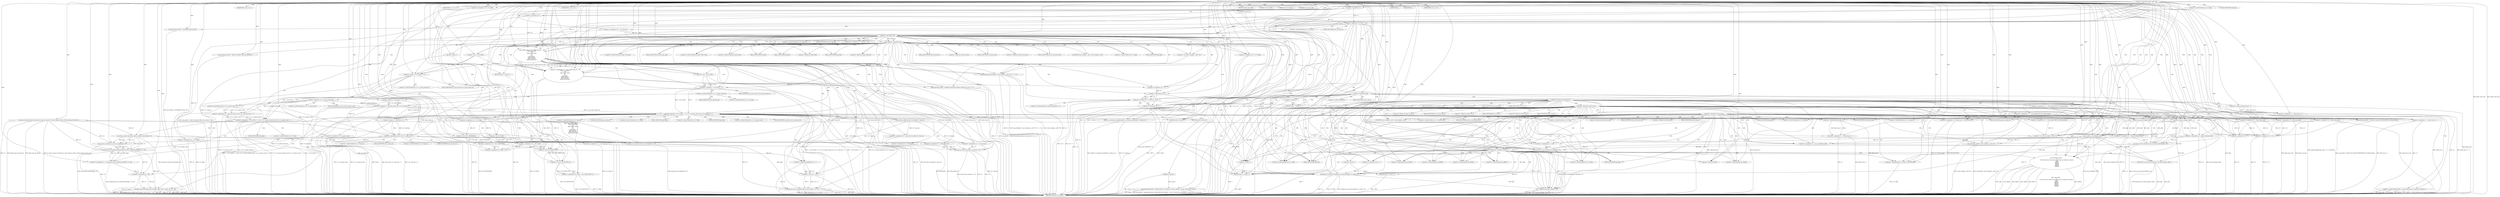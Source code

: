 digraph hostapd_notif_assoc {  
"1000120" [label = "(METHOD,hostapd_notif_assoc)" ]
"1000623" [label = "(METHOD_RETURN,int __fastcall)" ]
"1000121" [label = "(PARAM,hostapd_data *hapd)" ]
"1000122" [label = "(PARAM,const u8 *addr)" ]
"1000123" [label = "(PARAM,const u8 *req_ies)" ]
"1000124" [label = "(PARAM,size_t req_ies_len)" ]
"1000125" [label = "(PARAM,int reassoc)" ]
"1000147" [label = "(<operator>.logicalNot,!addr)" ]
"1000150" [label = "(wpa_printf,wpa_printf(2, \"hostapd_notif_assoc: Skip event with no address\", req_ies, req_ies_len, reassoc))" ]
"1000156" [label = "(RETURN,return -1;,return -1;)" ]
"1000157" [label = "(<operator>.minus,-1)" ]
"1000159" [label = "(hostapd_logger,hostapd_logger(hapd, addr, 1u, 2, \"associated\"))" ]
"1000165" [label = "(ieee802_11_parse_elems,ieee802_11_parse_elems(req_ies, req_ies_len, &elems, 0))" ]
"1000176" [label = "(<operator>.assignment,v10 = elems.wps_ie_len)" ]
"1000181" [label = "(<operator>.assignment,v11 = elems.wps_ie - 2)" ]
"1000183" [label = "(<operator>.subtraction,elems.wps_ie - 2)" ]
"1000188" [label = "(<operator>.assignment,v12 = \"STA included WPS IE in (Re)AssocReq\")" ]
"1000197" [label = "(<operator>.assignment,v10 = elems.rsn_ie_len)" ]
"1000202" [label = "(<operator>.assignment,v11 = elems.rsn_ie - 2)" ]
"1000204" [label = "(<operator>.subtraction,elems.rsn_ie - 2)" ]
"1000209" [label = "(<operator>.assignment,v12 = \"STA included RSN IE in (Re)AssocReq\")" ]
"1000215" [label = "(<operator>.logicalNot,!elems.wpa_ie)" ]
"1000220" [label = "(wpa_printf,wpa_printf(2, \"STA did not include WPS/RSN/WPA IE in (Re)AssocReq\"))" ]
"1000223" [label = "(IDENTIFIER,L,)" ]
"1000224" [label = "(IDENTIFIER,L,)" ]
"1000225" [label = "(<operator>.assignment,v14 = ap_get_sta(hapd, addr))" ]
"1000227" [label = "(ap_get_sta,ap_get_sta(hapd, addr))" ]
"1000231" [label = "(IDENTIFIER,v14,if ( v14 ))" ]
"1000234" [label = "(<operator>.assignment,v10 = elems.wpa_ie_len)" ]
"1000239" [label = "(<operator>.assignment,v11 = elems.wpa_ie - 2)" ]
"1000241" [label = "(<operator>.subtraction,elems.wpa_ie - 2)" ]
"1000246" [label = "(<operator>.assignment,v12 = \"STA included WPA IE in (Re)AssocReq\")" ]
"1000249" [label = "(<operator>.assignment,v13 = v10 + 2)" ]
"1000251" [label = "(<operator>.addition,v10 + 2)" ]
"1000254" [label = "(wpa_printf,wpa_printf(2, (const unsigned __int8 *)v12))" ]
"1000256" [label = "(<operator>.cast,(const unsigned __int8 *)v12)" ]
"1000259" [label = "(<operator>.assignment,v14 = ap_get_sta(hapd, addr))" ]
"1000261" [label = "(ap_get_sta,ap_get_sta(hapd, addr))" ]
"1000265" [label = "(IDENTIFIER,v14,if ( v14 ))" ]
"1000268" [label = "(<operator>.assignment,v15 = v14)" ]
"1000271" [label = "(ap_sta_no_session_timeout,ap_sta_no_session_timeout(hapd, v14))" ]
"1000274" [label = "(accounting_sta_stop,accounting_sta_stop(hapd, v15))" ]
"1000277" [label = "(<operator>.assignment,v15->timeout_next = STA_NULLFUNC)" ]
"1000284" [label = "(<operator>.assignment,v15 = ap_sta_add(hapd, addr))" ]
"1000286" [label = "(ap_sta_add,ap_sta_add(hapd, addr))" ]
"1000290" [label = "(<operator>.logicalNot,!v15)" ]
"1000293" [label = "(hostapd_drv_sta_disassoc,hostapd_drv_sta_disassoc(hapd, addr, 5))" ]
"1000297" [label = "(RETURN,return -1;,return -1;)" ]
"1000298" [label = "(<operator>.minus,-1)" ]
"1000301" [label = "(<operators>.assignmentAnd,v15->flags &= 0xFFFECFFF)" ]
"1000307" [label = "(wpa_printf,wpa_printf(\n      3,\n      \"STA %02x:%02x:%02x:%02x:%02x:%02x not allowed to connect\",\n      *addr,\n      addr[1],\n      addr[2],\n      addr[3],\n      addr[4],\n      addr[5]))" ]
"1000327" [label = "(<operator>.assignment,v19 = 1)" ]
"1000331" [label = "(ap_copy_sta_supp_op_classes,ap_copy_sta_supp_op_classes(v15, elems.supp_op_classes, elems.supp_op_classes_len))" ]
"1000340" [label = "(<operator>.logicalNot,!hapd->conf->wpa)" ]
"1000347" [label = "(<operator>.assignment,v20 = v15->flags)" ]
"1000354" [label = "(<operator>.logicalOr,!v11 || !v13)" ]
"1000355" [label = "(<operator>.logicalNot,!v11)" ]
"1000357" [label = "(<operator>.logicalNot,!v13)" ]
"1000360" [label = "(wpa_printf,wpa_printf(2, \"No WPA/RSN IE from STA\"))" ]
"1000364" [label = "(<operator>.assignment,v16 = v15->wpa_sm)" ]
"1000370" [label = "(<operator>.logicalNot,!v16)" ]
"1000373" [label = "(<operator>.assignment,v15->wpa_sm = v16)" ]
"1000379" [label = "(<operator>.logicalNot,!v16)" ]
"1000382" [label = "(wpa_printf,wpa_printf(5, \"Failed to initialize WPA state machine\"))" ]
"1000385" [label = "(RETURN,return -1;,return -1;)" ]
"1000386" [label = "(<operator>.minus,-1)" ]
"1000388" [label = "(<operator>.assignment,v17 = wpa_validate_wpa_ie(\n          hapd->wpa_auth,\n          v16,\n          hapd->iface->freq,\n          v11,\n          v13,\n          elems.mdie,\n          elems.mdie_len,\n          elems.owe_dh,\n          elems.owe_dh_len))" ]
"1000390" [label = "(wpa_validate_wpa_ie,wpa_validate_wpa_ie(\n          hapd->wpa_auth,\n          v16,\n          hapd->iface->freq,\n          v11,\n          v13,\n          elems.mdie,\n          elems.mdie_len,\n          elems.owe_dh,\n          elems.owe_dh_len))" ]
"1000415" [label = "(IDENTIFIER,v17,if ( v17 ))" ]
"1000417" [label = "(<operator>.assignment,v18 = v17)" ]
"1000420" [label = "(wpa_printf,wpa_printf(2, \"WPA/RSN information element rejected? (res %u)\", v17))" ]
"1000424" [label = "(wpa_hexdump,wpa_hexdump(2, (const unsigned __int8 *)\"IE\", v11, v13))" ]
"1000426" [label = "(<operator>.cast,(const unsigned __int8 *)\"IE\")" ]
"1000432" [label = "(<operator>.lessThan,v18 - 2 < 7)" ]
"1000433" [label = "(<operator>.subtraction,v18 - 2)" ]
"1000438" [label = "(<operator>.assignment,v19 = dword_4843F0[v18 - 2])" ]
"1000442" [label = "(<operator>.subtraction,v18 - 2)" ]
"1000446" [label = "(hostapd_drv_sta_disassoc,hostapd_drv_sta_disassoc(hapd, v15->addr, v19))" ]
"1000452" [label = "(ap_free_sta,ap_free_sta(hapd, v15))" ]
"1000455" [label = "(RETURN,return -1;,return -1;)" ]
"1000456" [label = "(<operator>.minus,-1)" ]
"1000459" [label = "(<operator>.assignment,v19 = 13)" ]
"1000463" [label = "(<operator>.assignment,v24 = v15->flags)" ]
"1000469" [label = "(<operator>.logicalAnd,(~v24 & 0x402) == 0 && !v15->sa_query_timed_out && v15->sa_query_count >= 1)" ]
"1000470" [label = "(<operator>.equals,(~v24 & 0x402) == 0)" ]
"1000471" [label = "(<operator>.and,~v24 & 0x402)" ]
"1000475" [label = "(<operator>.logicalAnd,!v15->sa_query_timed_out && v15->sa_query_count >= 1)" ]
"1000476" [label = "(<operator>.logicalNot,!v15->sa_query_timed_out)" ]
"1000480" [label = "(<operator>.greaterEqualsThan,v15->sa_query_count >= 1)" ]
"1000486" [label = "(ap_check_sa_query_timeout,ap_check_sa_query_timeout(hapd, v15))" ]
"1000489" [label = "(<operator>.assignment,v24 = v15->flags)" ]
"1000495" [label = "(<operator>.logicalOr,(~v24 & 0x402) != 0 || v15->sa_query_timed_out || v15->auth_alg == 2)" ]
"1000496" [label = "(<operator>.notEquals,(~v24 & 0x402) != 0)" ]
"1000497" [label = "(<operator>.and,~v24 & 0x402)" ]
"1000501" [label = "(<operator>.logicalOr,v15->sa_query_timed_out || v15->auth_alg == 2)" ]
"1000505" [label = "(<operator>.equals,v15->auth_alg == 2)" ]
"1000511" [label = "(<operator>.assignment,v25 = wpa_auth_uses_mfp(v15->wpa_sm))" ]
"1000513" [label = "(wpa_auth_uses_mfp,wpa_auth_uses_mfp(v15->wpa_sm))" ]
"1000517" [label = "(<operator>.assignment,v26 = v15->flags)" ]
"1000523" [label = "(IDENTIFIER,v25,if ( v25 ))" ]
"1000524" [label = "(<operator>.assignment,v20 = v26 | 0x400)" ]
"1000526" [label = "(<operator>.or,v26 | 0x400)" ]
"1000530" [label = "(<operator>.assignment,v20 = v26 & 0xFFFFFBFF)" ]
"1000532" [label = "(<operator>.and,v26 & 0xFFFFFBFF)" ]
"1000535" [label = "(<operator>.assignment,v15->flags = v20)" ]
"1000541" [label = "(<operator>.assignment,v15->flags = v20 & 0xFFF7FFFF | 3)" ]
"1000545" [label = "(<operator>.or,v20 & 0xFFF7FFFF | 3)" ]
"1000546" [label = "(<operator>.and,v20 & 0xFFF7FFFF)" ]
"1000550" [label = "(hostapd_set_sta_flags,hostapd_set_sta_flags(hapd, v15))" ]
"1000554" [label = "(<operator>.logicalAnd,reassoc && v15->auth_alg == 2)" ]
"1000556" [label = "(<operator>.equals,v15->auth_alg == 2)" ]
"1000562" [label = "(<operator>.assignment,v21 = v15->wpa_sm)" ]
"1000567" [label = "(<operator>.assignment,v22 = WPA_ASSOC_FT)" ]
"1000572" [label = "(<operator>.assignment,v21 = v15->wpa_sm)" ]
"1000577" [label = "(<operator>.assignment,v22 = WPA_ASSOC)" ]
"1000580" [label = "(wpa_auth_sm_event,wpa_auth_sm_event(v21, v22))" ]
"1000583" [label = "(hostapd_new_assoc_sta,hostapd_new_assoc_sta(hapd, v15, (v20 >> 1) & 1))" ]
"1000586" [label = "(<operator>.and,(v20 >> 1) & 1)" ]
"1000587" [label = "(<operator>.arithmeticShiftRight,v20 >> 1)" ]
"1000591" [label = "(ieee802_1x_notify_port_enabled,ieee802_1x_notify_port_enabled(v15->eapol_sm, 1))" ]
"1000596" [label = "(RETURN,return 0;,return 0;)" ]
"1000597" [label = "(LITERAL,0,return 0;)" ]
"1000599" [label = "(<operator>.logicalNot,!v15->sa_query_count)" ]
"1000603" [label = "(ap_sta_start_sa_query,ap_sta_start_sa_query(hapd, v15))" ]
"1000606" [label = "(<operator>.assignment,v27 = hostapd_eid_assoc_comeback_time(hapd, v15, eid))" ]
"1000608" [label = "(hostapd_eid_assoc_comeback_time,hostapd_eid_assoc_comeback_time(hapd, v15, eid))" ]
"1000612" [label = "(hostapd_sta_assoc,hostapd_sta_assoc(hapd, addr, reassoc, 0x1Eu, eid, v27 - eid))" ]
"1000618" [label = "(<operator>.subtraction,v27 - eid)" ]
"1000621" [label = "(RETURN,return 0;,return 0;)" ]
"1000622" [label = "(LITERAL,0,return 0;)" ]
"1000168" [label = "(<operator>.addressOf,&elems)" ]
"1000172" [label = "(<operator>.fieldAccess,elems.wps_ie)" ]
"1000174" [label = "(FIELD_IDENTIFIER,wps_ie,wps_ie)" ]
"1000178" [label = "(<operator>.fieldAccess,elems.wps_ie_len)" ]
"1000180" [label = "(FIELD_IDENTIFIER,wps_ie_len,wps_ie_len)" ]
"1000184" [label = "(<operator>.fieldAccess,elems.wps_ie)" ]
"1000186" [label = "(FIELD_IDENTIFIER,wps_ie,wps_ie)" ]
"1000193" [label = "(<operator>.fieldAccess,elems.rsn_ie)" ]
"1000195" [label = "(FIELD_IDENTIFIER,rsn_ie,rsn_ie)" ]
"1000199" [label = "(<operator>.fieldAccess,elems.rsn_ie_len)" ]
"1000201" [label = "(FIELD_IDENTIFIER,rsn_ie_len,rsn_ie_len)" ]
"1000205" [label = "(<operator>.fieldAccess,elems.rsn_ie)" ]
"1000207" [label = "(FIELD_IDENTIFIER,rsn_ie,rsn_ie)" ]
"1000216" [label = "(<operator>.fieldAccess,elems.wpa_ie)" ]
"1000218" [label = "(FIELD_IDENTIFIER,wpa_ie,wpa_ie)" ]
"1000236" [label = "(<operator>.fieldAccess,elems.wpa_ie_len)" ]
"1000238" [label = "(FIELD_IDENTIFIER,wpa_ie_len,wpa_ie_len)" ]
"1000242" [label = "(<operator>.fieldAccess,elems.wpa_ie)" ]
"1000244" [label = "(FIELD_IDENTIFIER,wpa_ie,wpa_ie)" ]
"1000257" [label = "(UNKNOWN,const unsigned __int8 *,const unsigned __int8 *)" ]
"1000278" [label = "(<operator>.indirectFieldAccess,v15->timeout_next)" ]
"1000280" [label = "(FIELD_IDENTIFIER,timeout_next,timeout_next)" ]
"1000302" [label = "(<operator>.indirectFieldAccess,v15->flags)" ]
"1000304" [label = "(FIELD_IDENTIFIER,flags,flags)" ]
"1000310" [label = "(<operator>.indirection,*addr)" ]
"1000312" [label = "(<operator>.indirectIndexAccess,addr[1])" ]
"1000315" [label = "(<operator>.indirectIndexAccess,addr[2])" ]
"1000318" [label = "(<operator>.indirectIndexAccess,addr[3])" ]
"1000321" [label = "(<operator>.indirectIndexAccess,addr[4])" ]
"1000324" [label = "(<operator>.indirectIndexAccess,addr[5])" ]
"1000349" [label = "(<operator>.indirectFieldAccess,v15->flags)" ]
"1000351" [label = "(FIELD_IDENTIFIER,flags,flags)" ]
"1000366" [label = "(<operator>.indirectFieldAccess,v15->wpa_sm)" ]
"1000368" [label = "(FIELD_IDENTIFIER,wpa_sm,wpa_sm)" ]
"1000374" [label = "(<operator>.indirectFieldAccess,v15->wpa_sm)" ]
"1000376" [label = "(FIELD_IDENTIFIER,wpa_sm,wpa_sm)" ]
"1000391" [label = "(<operator>.indirectFieldAccess,hapd->wpa_auth)" ]
"1000393" [label = "(FIELD_IDENTIFIER,wpa_auth,wpa_auth)" ]
"1000395" [label = "(<operator>.indirectFieldAccess,hapd->iface->freq)" ]
"1000396" [label = "(<operator>.indirectFieldAccess,hapd->iface)" ]
"1000398" [label = "(FIELD_IDENTIFIER,iface,iface)" ]
"1000399" [label = "(FIELD_IDENTIFIER,freq,freq)" ]
"1000402" [label = "(<operator>.fieldAccess,elems.mdie)" ]
"1000404" [label = "(FIELD_IDENTIFIER,mdie,mdie)" ]
"1000405" [label = "(<operator>.fieldAccess,elems.mdie_len)" ]
"1000407" [label = "(FIELD_IDENTIFIER,mdie_len,mdie_len)" ]
"1000408" [label = "(<operator>.fieldAccess,elems.owe_dh)" ]
"1000410" [label = "(FIELD_IDENTIFIER,owe_dh,owe_dh)" ]
"1000411" [label = "(<operator>.fieldAccess,elems.owe_dh_len)" ]
"1000413" [label = "(FIELD_IDENTIFIER,owe_dh_len,owe_dh_len)" ]
"1000427" [label = "(UNKNOWN,const unsigned __int8 *,const unsigned __int8 *)" ]
"1000440" [label = "(<operator>.indirectIndexAccess,dword_4843F0[v18 - 2])" ]
"1000448" [label = "(<operator>.indirectFieldAccess,v15->addr)" ]
"1000450" [label = "(FIELD_IDENTIFIER,addr,addr)" ]
"1000465" [label = "(<operator>.indirectFieldAccess,v15->flags)" ]
"1000467" [label = "(FIELD_IDENTIFIER,flags,flags)" ]
"1000477" [label = "(<operator>.indirectFieldAccess,v15->sa_query_timed_out)" ]
"1000479" [label = "(FIELD_IDENTIFIER,sa_query_timed_out,sa_query_timed_out)" ]
"1000481" [label = "(<operator>.indirectFieldAccess,v15->sa_query_count)" ]
"1000483" [label = "(FIELD_IDENTIFIER,sa_query_count,sa_query_count)" ]
"1000491" [label = "(<operator>.indirectFieldAccess,v15->flags)" ]
"1000493" [label = "(FIELD_IDENTIFIER,flags,flags)" ]
"1000502" [label = "(<operator>.indirectFieldAccess,v15->sa_query_timed_out)" ]
"1000504" [label = "(FIELD_IDENTIFIER,sa_query_timed_out,sa_query_timed_out)" ]
"1000506" [label = "(<operator>.indirectFieldAccess,v15->auth_alg)" ]
"1000508" [label = "(FIELD_IDENTIFIER,auth_alg,auth_alg)" ]
"1000514" [label = "(<operator>.indirectFieldAccess,v15->wpa_sm)" ]
"1000516" [label = "(FIELD_IDENTIFIER,wpa_sm,wpa_sm)" ]
"1000519" [label = "(<operator>.indirectFieldAccess,v15->flags)" ]
"1000521" [label = "(FIELD_IDENTIFIER,flags,flags)" ]
"1000536" [label = "(<operator>.indirectFieldAccess,v15->flags)" ]
"1000538" [label = "(FIELD_IDENTIFIER,flags,flags)" ]
"1000542" [label = "(<operator>.indirectFieldAccess,v15->flags)" ]
"1000544" [label = "(FIELD_IDENTIFIER,flags,flags)" ]
"1000557" [label = "(<operator>.indirectFieldAccess,v15->auth_alg)" ]
"1000559" [label = "(FIELD_IDENTIFIER,auth_alg,auth_alg)" ]
"1000564" [label = "(<operator>.indirectFieldAccess,v15->wpa_sm)" ]
"1000566" [label = "(FIELD_IDENTIFIER,wpa_sm,wpa_sm)" ]
"1000574" [label = "(<operator>.indirectFieldAccess,v15->wpa_sm)" ]
"1000576" [label = "(FIELD_IDENTIFIER,wpa_sm,wpa_sm)" ]
"1000592" [label = "(<operator>.indirectFieldAccess,v15->eapol_sm)" ]
"1000594" [label = "(FIELD_IDENTIFIER,eapol_sm,eapol_sm)" ]
"1000600" [label = "(<operator>.indirectFieldAccess,v15->sa_query_count)" ]
"1000602" [label = "(FIELD_IDENTIFIER,sa_query_count,sa_query_count)" ]
  "1000455" -> "1000623"  [ label = "DDG: <RET>"] 
  "1000385" -> "1000623"  [ label = "DDG: <RET>"] 
  "1000463" -> "1000623"  [ label = "DDG: v24"] 
  "1000526" -> "1000623"  [ label = "DDG: v26"] 
  "1000259" -> "1000623"  [ label = "DDG: v14"] 
  "1000293" -> "1000623"  [ label = "DDG: hapd"] 
  "1000165" -> "1000623"  [ label = "DDG: req_ies_len"] 
  "1000469" -> "1000623"  [ label = "DDG: (~v24 & 0x402) == 0 && !v15->sa_query_timed_out && v15->sa_query_count >= 1"] 
  "1000532" -> "1000623"  [ label = "DDG: v26"] 
  "1000580" -> "1000623"  [ label = "DDG: v22"] 
  "1000476" -> "1000623"  [ label = "DDG: v15->sa_query_timed_out"] 
  "1000495" -> "1000623"  [ label = "DDG: (~v24 & 0x402) != 0 || v15->sa_query_timed_out || v15->auth_alg == 2"] 
  "1000424" -> "1000623"  [ label = "DDG: wpa_hexdump(2, (const unsigned __int8 *)\"IE\", v11, v13)"] 
  "1000612" -> "1000623"  [ label = "DDG: v27 - eid"] 
  "1000390" -> "1000623"  [ label = "DDG: v16"] 
  "1000580" -> "1000623"  [ label = "DDG: v21"] 
  "1000612" -> "1000623"  [ label = "DDG: reassoc"] 
  "1000293" -> "1000623"  [ label = "DDG: addr"] 
  "1000599" -> "1000623"  [ label = "DDG: v15->sa_query_count"] 
  "1000388" -> "1000623"  [ label = "DDG: v17"] 
  "1000373" -> "1000623"  [ label = "DDG: v15->wpa_sm"] 
  "1000501" -> "1000623"  [ label = "DDG: v15->sa_query_timed_out"] 
  "1000204" -> "1000623"  [ label = "DDG: elems.rsn_ie"] 
  "1000583" -> "1000623"  [ label = "DDG: hapd"] 
  "1000612" -> "1000623"  [ label = "DDG: hapd"] 
  "1000197" -> "1000623"  [ label = "DDG: elems.rsn_ie_len"] 
  "1000202" -> "1000623"  [ label = "DDG: v11"] 
  "1000307" -> "1000623"  [ label = "DDG: wpa_printf(\n      3,\n      \"STA %02x:%02x:%02x:%02x:%02x:%02x not allowed to connect\",\n      *addr,\n      addr[1],\n      addr[2],\n      addr[3],\n      addr[4],\n      addr[5])"] 
  "1000495" -> "1000623"  [ label = "DDG: (~v24 & 0x402) != 0"] 
  "1000165" -> "1000623"  [ label = "DDG: req_ies"] 
  "1000420" -> "1000623"  [ label = "DDG: wpa_printf(2, \"WPA/RSN information element rejected? (res %u)\", v17)"] 
  "1000511" -> "1000623"  [ label = "DDG: v25"] 
  "1000307" -> "1000623"  [ label = "DDG: addr[4]"] 
  "1000486" -> "1000623"  [ label = "DDG: ap_check_sa_query_timeout(hapd, v15)"] 
  "1000256" -> "1000623"  [ label = "DDG: v12"] 
  "1000183" -> "1000623"  [ label = "DDG: elems.wps_ie"] 
  "1000562" -> "1000623"  [ label = "DDG: v15->wpa_sm"] 
  "1000554" -> "1000623"  [ label = "DDG: reassoc"] 
  "1000390" -> "1000623"  [ label = "DDG: v13"] 
  "1000157" -> "1000623"  [ label = "DDG: -1"] 
  "1000501" -> "1000623"  [ label = "DDG: v15->auth_alg == 2"] 
  "1000176" -> "1000623"  [ label = "DDG: elems.wps_ie_len"] 
  "1000227" -> "1000623"  [ label = "DDG: addr"] 
  "1000432" -> "1000623"  [ label = "DDG: v18 - 2"] 
  "1000290" -> "1000623"  [ label = "DDG: !v15"] 
  "1000379" -> "1000623"  [ label = "DDG: v16"] 
  "1000446" -> "1000623"  [ label = "DDG: v15->addr"] 
  "1000577" -> "1000623"  [ label = "DDG: WPA_ASSOC"] 
  "1000254" -> "1000623"  [ label = "DDG: (const unsigned __int8 *)v12"] 
  "1000274" -> "1000623"  [ label = "DDG: accounting_sta_stop(hapd, v15)"] 
  "1000220" -> "1000623"  [ label = "DDG: wpa_printf(2, \"STA did not include WPS/RSN/WPA IE in (Re)AssocReq\")"] 
  "1000354" -> "1000623"  [ label = "DDG: !v11"] 
  "1000298" -> "1000623"  [ label = "DDG: -1"] 
  "1000355" -> "1000623"  [ label = "DDG: v11"] 
  "1000382" -> "1000623"  [ label = "DDG: wpa_printf(5, \"Failed to initialize WPA state machine\")"] 
  "1000545" -> "1000623"  [ label = "DDG: v20 & 0xFFF7FFFF"] 
  "1000495" -> "1000623"  [ label = "DDG: v15->sa_query_timed_out || v15->auth_alg == 2"] 
  "1000390" -> "1000623"  [ label = "DDG: hapd->wpa_auth"] 
  "1000370" -> "1000623"  [ label = "DDG: !v16"] 
  "1000390" -> "1000623"  [ label = "DDG: elems.mdie"] 
  "1000618" -> "1000623"  [ label = "DDG: v27"] 
  "1000480" -> "1000623"  [ label = "DDG: v15->sa_query_count"] 
  "1000463" -> "1000623"  [ label = "DDG: v15->flags"] 
  "1000438" -> "1000623"  [ label = "DDG: dword_4843F0[v18 - 2]"] 
  "1000390" -> "1000623"  [ label = "DDG: v11"] 
  "1000587" -> "1000623"  [ label = "DDG: v20"] 
  "1000225" -> "1000623"  [ label = "DDG: v14"] 
  "1000239" -> "1000623"  [ label = "DDG: elems.wpa_ie - 2"] 
  "1000301" -> "1000623"  [ label = "DDG: v15->flags"] 
  "1000511" -> "1000623"  [ label = "DDG: wpa_auth_uses_mfp(v15->wpa_sm)"] 
  "1000249" -> "1000623"  [ label = "DDG: v13"] 
  "1000181" -> "1000623"  [ label = "DDG: elems.wps_ie - 2"] 
  "1000225" -> "1000623"  [ label = "DDG: ap_get_sta(hapd, addr)"] 
  "1000150" -> "1000623"  [ label = "DDG: req_ies"] 
  "1000606" -> "1000623"  [ label = "DDG: hostapd_eid_assoc_comeback_time(hapd, v15, eid)"] 
  "1000340" -> "1000623"  [ label = "DDG: hapd->conf->wpa"] 
  "1000452" -> "1000623"  [ label = "DDG: v15"] 
  "1000424" -> "1000623"  [ label = "DDG: (const unsigned __int8 *)\"IE\""] 
  "1000150" -> "1000623"  [ label = "DDG: wpa_printf(2, \"hostapd_notif_assoc: Skip event with no address\", req_ies, req_ies_len, reassoc)"] 
  "1000475" -> "1000623"  [ label = "DDG: v15->sa_query_count >= 1"] 
  "1000181" -> "1000623"  [ label = "DDG: v11"] 
  "1000603" -> "1000623"  [ label = "DDG: ap_sta_start_sa_query(hapd, v15)"] 
  "1000202" -> "1000623"  [ label = "DDG: elems.rsn_ie - 2"] 
  "1000452" -> "1000623"  [ label = "DDG: hapd"] 
  "1000147" -> "1000623"  [ label = "DDG: addr"] 
  "1000307" -> "1000623"  [ label = "DDG: *addr"] 
  "1000147" -> "1000623"  [ label = "DDG: !addr"] 
  "1000234" -> "1000623"  [ label = "DDG: elems.wpa_ie_len"] 
  "1000150" -> "1000623"  [ label = "DDG: reassoc"] 
  "1000505" -> "1000623"  [ label = "DDG: v15->auth_alg"] 
  "1000469" -> "1000623"  [ label = "DDG: !v15->sa_query_timed_out && v15->sa_query_count >= 1"] 
  "1000215" -> "1000623"  [ label = "DDG: !elems.wpa_ie"] 
  "1000271" -> "1000623"  [ label = "DDG: ap_sta_no_session_timeout(hapd, v14)"] 
  "1000261" -> "1000623"  [ label = "DDG: addr"] 
  "1000591" -> "1000623"  [ label = "DDG: ieee802_1x_notify_port_enabled(v15->eapol_sm, 1)"] 
  "1000524" -> "1000623"  [ label = "DDG: v26 | 0x400"] 
  "1000293" -> "1000623"  [ label = "DDG: hostapd_drv_sta_disassoc(hapd, addr, 5)"] 
  "1000489" -> "1000623"  [ label = "DDG: v24"] 
  "1000390" -> "1000623"  [ label = "DDG: hapd->iface->freq"] 
  "1000469" -> "1000623"  [ label = "DDG: (~v24 & 0x402) == 0"] 
  "1000583" -> "1000623"  [ label = "DDG: v15"] 
  "1000159" -> "1000623"  [ label = "DDG: hostapd_logger(hapd, addr, 1u, 2, \"associated\")"] 
  "1000286" -> "1000623"  [ label = "DDG: addr"] 
  "1000583" -> "1000623"  [ label = "DDG: hostapd_new_assoc_sta(hapd, v15, (v20 >> 1) & 1)"] 
  "1000612" -> "1000623"  [ label = "DDG: eid"] 
  "1000612" -> "1000623"  [ label = "DDG: hostapd_sta_assoc(hapd, addr, reassoc, 0x1Eu, eid, v27 - eid)"] 
  "1000259" -> "1000623"  [ label = "DDG: ap_get_sta(hapd, addr)"] 
  "1000379" -> "1000623"  [ label = "DDG: !v16"] 
  "1000284" -> "1000623"  [ label = "DDG: ap_sta_add(hapd, addr)"] 
  "1000251" -> "1000623"  [ label = "DDG: v10"] 
  "1000364" -> "1000623"  [ label = "DDG: v15->wpa_sm"] 
  "1000446" -> "1000623"  [ label = "DDG: hostapd_drv_sta_disassoc(hapd, v15->addr, v19)"] 
  "1000290" -> "1000623"  [ label = "DDG: v15"] 
  "1000599" -> "1000623"  [ label = "DDG: !v15->sa_query_count"] 
  "1000497" -> "1000623"  [ label = "DDG: ~v24"] 
  "1000331" -> "1000623"  [ label = "DDG: v15"] 
  "1000390" -> "1000623"  [ label = "DDG: elems.owe_dh_len"] 
  "1000390" -> "1000623"  [ label = "DDG: elems.owe_dh"] 
  "1000446" -> "1000623"  [ label = "DDG: v19"] 
  "1000433" -> "1000623"  [ label = "DDG: v18"] 
  "1000586" -> "1000623"  [ label = "DDG: v20 >> 1"] 
  "1000307" -> "1000623"  [ label = "DDG: addr[2]"] 
  "1000277" -> "1000623"  [ label = "DDG: STA_NULLFUNC"] 
  "1000572" -> "1000623"  [ label = "DDG: v15->wpa_sm"] 
  "1000489" -> "1000623"  [ label = "DDG: v15->flags"] 
  "1000530" -> "1000623"  [ label = "DDG: v26 & 0xFFFFFBFF"] 
  "1000420" -> "1000623"  [ label = "DDG: v17"] 
  "1000125" -> "1000623"  [ label = "DDG: reassoc"] 
  "1000475" -> "1000623"  [ label = "DDG: !v15->sa_query_timed_out"] 
  "1000567" -> "1000623"  [ label = "DDG: WPA_ASSOC_FT"] 
  "1000331" -> "1000623"  [ label = "DDG: elems.supp_op_classes_len"] 
  "1000556" -> "1000623"  [ label = "DDG: v15->auth_alg"] 
  "1000591" -> "1000623"  [ label = "DDG: v15->eapol_sm"] 
  "1000583" -> "1000623"  [ label = "DDG: (v20 >> 1) & 1"] 
  "1000271" -> "1000623"  [ label = "DDG: v14"] 
  "1000241" -> "1000623"  [ label = "DDG: elems.wpa_ie"] 
  "1000432" -> "1000623"  [ label = "DDG: v18 - 2 < 7"] 
  "1000612" -> "1000623"  [ label = "DDG: addr"] 
  "1000608" -> "1000623"  [ label = "DDG: v15"] 
  "1000554" -> "1000623"  [ label = "DDG: reassoc && v15->auth_alg == 2"] 
  "1000354" -> "1000623"  [ label = "DDG: !v11 || !v13"] 
  "1000277" -> "1000623"  [ label = "DDG: v15->timeout_next"] 
  "1000215" -> "1000623"  [ label = "DDG: elems.wpa_ie"] 
  "1000424" -> "1000623"  [ label = "DDG: v13"] 
  "1000354" -> "1000623"  [ label = "DDG: !v13"] 
  "1000541" -> "1000623"  [ label = "DDG: v20 & 0xFFF7FFFF | 3"] 
  "1000390" -> "1000623"  [ label = "DDG: elems.mdie_len"] 
  "1000340" -> "1000623"  [ label = "DDG: !hapd->conf->wpa"] 
  "1000580" -> "1000623"  [ label = "DDG: wpa_auth_sm_event(v21, v22)"] 
  "1000496" -> "1000623"  [ label = "DDG: ~v24 & 0x402"] 
  "1000254" -> "1000623"  [ label = "DDG: wpa_printf(2, (const unsigned __int8 *)v12)"] 
  "1000452" -> "1000623"  [ label = "DDG: ap_free_sta(hapd, v15)"] 
  "1000307" -> "1000623"  [ label = "DDG: addr[3]"] 
  "1000442" -> "1000623"  [ label = "DDG: v18"] 
  "1000239" -> "1000623"  [ label = "DDG: v11"] 
  "1000307" -> "1000623"  [ label = "DDG: addr[5]"] 
  "1000456" -> "1000623"  [ label = "DDG: -1"] 
  "1000150" -> "1000623"  [ label = "DDG: req_ies_len"] 
  "1000541" -> "1000623"  [ label = "DDG: v15->flags"] 
  "1000357" -> "1000623"  [ label = "DDG: v13"] 
  "1000307" -> "1000623"  [ label = "DDG: addr[1]"] 
  "1000165" -> "1000623"  [ label = "DDG: &elems"] 
  "1000424" -> "1000623"  [ label = "DDG: v11"] 
  "1000386" -> "1000623"  [ label = "DDG: -1"] 
  "1000165" -> "1000623"  [ label = "DDG: ieee802_11_parse_elems(req_ies, req_ies_len, &elems, 0)"] 
  "1000388" -> "1000623"  [ label = "DDG: wpa_validate_wpa_ie(\n          hapd->wpa_auth,\n          v16,\n          hapd->iface->freq,\n          v11,\n          v13,\n          elems.mdie,\n          elems.mdie_len,\n          elems.owe_dh,\n          elems.owe_dh_len)"] 
  "1000554" -> "1000623"  [ label = "DDG: v15->auth_alg == 2"] 
  "1000249" -> "1000623"  [ label = "DDG: v10 + 2"] 
  "1000550" -> "1000623"  [ label = "DDG: hostapd_set_sta_flags(hapd, v15)"] 
  "1000331" -> "1000623"  [ label = "DDG: elems.supp_op_classes"] 
  "1000360" -> "1000623"  [ label = "DDG: wpa_printf(2, \"No WPA/RSN IE from STA\")"] 
  "1000331" -> "1000623"  [ label = "DDG: ap_copy_sta_supp_op_classes(v15, elems.supp_op_classes, elems.supp_op_classes_len)"] 
  "1000596" -> "1000623"  [ label = "DDG: <RET>"] 
  "1000156" -> "1000623"  [ label = "DDG: <RET>"] 
  "1000297" -> "1000623"  [ label = "DDG: <RET>"] 
  "1000621" -> "1000623"  [ label = "DDG: <RET>"] 
  "1000120" -> "1000121"  [ label = "DDG: "] 
  "1000120" -> "1000122"  [ label = "DDG: "] 
  "1000120" -> "1000123"  [ label = "DDG: "] 
  "1000120" -> "1000124"  [ label = "DDG: "] 
  "1000120" -> "1000125"  [ label = "DDG: "] 
  "1000120" -> "1000147"  [ label = "DDG: "] 
  "1000120" -> "1000150"  [ label = "DDG: "] 
  "1000125" -> "1000150"  [ label = "DDG: reassoc"] 
  "1000157" -> "1000156"  [ label = "DDG: -1"] 
  "1000120" -> "1000157"  [ label = "DDG: "] 
  "1000120" -> "1000159"  [ label = "DDG: "] 
  "1000147" -> "1000159"  [ label = "DDG: addr"] 
  "1000120" -> "1000165"  [ label = "DDG: "] 
  "1000120" -> "1000176"  [ label = "DDG: "] 
  "1000183" -> "1000181"  [ label = "DDG: elems.wps_ie"] 
  "1000183" -> "1000181"  [ label = "DDG: 2"] 
  "1000120" -> "1000181"  [ label = "DDG: "] 
  "1000120" -> "1000183"  [ label = "DDG: "] 
  "1000120" -> "1000188"  [ label = "DDG: "] 
  "1000120" -> "1000197"  [ label = "DDG: "] 
  "1000204" -> "1000202"  [ label = "DDG: elems.rsn_ie"] 
  "1000204" -> "1000202"  [ label = "DDG: 2"] 
  "1000120" -> "1000202"  [ label = "DDG: "] 
  "1000120" -> "1000204"  [ label = "DDG: "] 
  "1000120" -> "1000209"  [ label = "DDG: "] 
  "1000120" -> "1000220"  [ label = "DDG: "] 
  "1000120" -> "1000223"  [ label = "DDG: "] 
  "1000120" -> "1000224"  [ label = "DDG: "] 
  "1000227" -> "1000225"  [ label = "DDG: hapd"] 
  "1000227" -> "1000225"  [ label = "DDG: addr"] 
  "1000120" -> "1000225"  [ label = "DDG: "] 
  "1000159" -> "1000227"  [ label = "DDG: hapd"] 
  "1000120" -> "1000227"  [ label = "DDG: "] 
  "1000159" -> "1000227"  [ label = "DDG: addr"] 
  "1000120" -> "1000231"  [ label = "DDG: "] 
  "1000120" -> "1000234"  [ label = "DDG: "] 
  "1000241" -> "1000239"  [ label = "DDG: elems.wpa_ie"] 
  "1000241" -> "1000239"  [ label = "DDG: 2"] 
  "1000120" -> "1000239"  [ label = "DDG: "] 
  "1000215" -> "1000241"  [ label = "DDG: elems.wpa_ie"] 
  "1000120" -> "1000241"  [ label = "DDG: "] 
  "1000120" -> "1000246"  [ label = "DDG: "] 
  "1000197" -> "1000249"  [ label = "DDG: v10"] 
  "1000176" -> "1000249"  [ label = "DDG: v10"] 
  "1000234" -> "1000249"  [ label = "DDG: v10"] 
  "1000120" -> "1000249"  [ label = "DDG: "] 
  "1000197" -> "1000251"  [ label = "DDG: v10"] 
  "1000176" -> "1000251"  [ label = "DDG: v10"] 
  "1000234" -> "1000251"  [ label = "DDG: v10"] 
  "1000120" -> "1000251"  [ label = "DDG: "] 
  "1000120" -> "1000254"  [ label = "DDG: "] 
  "1000256" -> "1000254"  [ label = "DDG: v12"] 
  "1000188" -> "1000256"  [ label = "DDG: v12"] 
  "1000246" -> "1000256"  [ label = "DDG: v12"] 
  "1000209" -> "1000256"  [ label = "DDG: v12"] 
  "1000120" -> "1000256"  [ label = "DDG: "] 
  "1000261" -> "1000259"  [ label = "DDG: hapd"] 
  "1000261" -> "1000259"  [ label = "DDG: addr"] 
  "1000120" -> "1000259"  [ label = "DDG: "] 
  "1000159" -> "1000261"  [ label = "DDG: hapd"] 
  "1000120" -> "1000261"  [ label = "DDG: "] 
  "1000159" -> "1000261"  [ label = "DDG: addr"] 
  "1000120" -> "1000265"  [ label = "DDG: "] 
  "1000259" -> "1000268"  [ label = "DDG: v14"] 
  "1000225" -> "1000268"  [ label = "DDG: v14"] 
  "1000120" -> "1000268"  [ label = "DDG: "] 
  "1000227" -> "1000271"  [ label = "DDG: hapd"] 
  "1000261" -> "1000271"  [ label = "DDG: hapd"] 
  "1000120" -> "1000271"  [ label = "DDG: "] 
  "1000259" -> "1000271"  [ label = "DDG: v14"] 
  "1000225" -> "1000271"  [ label = "DDG: v14"] 
  "1000271" -> "1000274"  [ label = "DDG: hapd"] 
  "1000120" -> "1000274"  [ label = "DDG: "] 
  "1000268" -> "1000274"  [ label = "DDG: v15"] 
  "1000120" -> "1000277"  [ label = "DDG: "] 
  "1000286" -> "1000284"  [ label = "DDG: hapd"] 
  "1000286" -> "1000284"  [ label = "DDG: addr"] 
  "1000120" -> "1000284"  [ label = "DDG: "] 
  "1000227" -> "1000286"  [ label = "DDG: hapd"] 
  "1000261" -> "1000286"  [ label = "DDG: hapd"] 
  "1000120" -> "1000286"  [ label = "DDG: "] 
  "1000227" -> "1000286"  [ label = "DDG: addr"] 
  "1000261" -> "1000286"  [ label = "DDG: addr"] 
  "1000284" -> "1000290"  [ label = "DDG: v15"] 
  "1000120" -> "1000290"  [ label = "DDG: "] 
  "1000286" -> "1000293"  [ label = "DDG: hapd"] 
  "1000120" -> "1000293"  [ label = "DDG: "] 
  "1000286" -> "1000293"  [ label = "DDG: addr"] 
  "1000298" -> "1000297"  [ label = "DDG: -1"] 
  "1000120" -> "1000298"  [ label = "DDG: "] 
  "1000120" -> "1000301"  [ label = "DDG: "] 
  "1000120" -> "1000307"  [ label = "DDG: "] 
  "1000227" -> "1000307"  [ label = "DDG: addr"] 
  "1000261" -> "1000307"  [ label = "DDG: addr"] 
  "1000286" -> "1000307"  [ label = "DDG: addr"] 
  "1000120" -> "1000327"  [ label = "DDG: "] 
  "1000120" -> "1000331"  [ label = "DDG: "] 
  "1000120" -> "1000347"  [ label = "DDG: "] 
  "1000355" -> "1000354"  [ label = "DDG: v11"] 
  "1000120" -> "1000355"  [ label = "DDG: "] 
  "1000357" -> "1000354"  [ label = "DDG: v13"] 
  "1000120" -> "1000357"  [ label = "DDG: "] 
  "1000120" -> "1000360"  [ label = "DDG: "] 
  "1000120" -> "1000364"  [ label = "DDG: "] 
  "1000364" -> "1000370"  [ label = "DDG: v16"] 
  "1000120" -> "1000370"  [ label = "DDG: "] 
  "1000370" -> "1000373"  [ label = "DDG: v16"] 
  "1000120" -> "1000373"  [ label = "DDG: "] 
  "1000120" -> "1000379"  [ label = "DDG: "] 
  "1000370" -> "1000379"  [ label = "DDG: v16"] 
  "1000120" -> "1000382"  [ label = "DDG: "] 
  "1000386" -> "1000385"  [ label = "DDG: -1"] 
  "1000120" -> "1000386"  [ label = "DDG: "] 
  "1000390" -> "1000388"  [ label = "DDG: elems.mdie_len"] 
  "1000390" -> "1000388"  [ label = "DDG: v13"] 
  "1000390" -> "1000388"  [ label = "DDG: elems.mdie"] 
  "1000390" -> "1000388"  [ label = "DDG: v11"] 
  "1000390" -> "1000388"  [ label = "DDG: hapd->iface->freq"] 
  "1000390" -> "1000388"  [ label = "DDG: v16"] 
  "1000390" -> "1000388"  [ label = "DDG: hapd->wpa_auth"] 
  "1000390" -> "1000388"  [ label = "DDG: elems.owe_dh_len"] 
  "1000390" -> "1000388"  [ label = "DDG: elems.owe_dh"] 
  "1000120" -> "1000388"  [ label = "DDG: "] 
  "1000379" -> "1000390"  [ label = "DDG: v16"] 
  "1000370" -> "1000390"  [ label = "DDG: v16"] 
  "1000120" -> "1000390"  [ label = "DDG: "] 
  "1000355" -> "1000390"  [ label = "DDG: v11"] 
  "1000357" -> "1000390"  [ label = "DDG: v13"] 
  "1000120" -> "1000415"  [ label = "DDG: "] 
  "1000388" -> "1000417"  [ label = "DDG: v17"] 
  "1000120" -> "1000417"  [ label = "DDG: "] 
  "1000120" -> "1000420"  [ label = "DDG: "] 
  "1000388" -> "1000420"  [ label = "DDG: v17"] 
  "1000120" -> "1000424"  [ label = "DDG: "] 
  "1000426" -> "1000424"  [ label = "DDG: \"IE\""] 
  "1000120" -> "1000426"  [ label = "DDG: "] 
  "1000390" -> "1000424"  [ label = "DDG: v11"] 
  "1000390" -> "1000424"  [ label = "DDG: v13"] 
  "1000433" -> "1000432"  [ label = "DDG: v18"] 
  "1000433" -> "1000432"  [ label = "DDG: 2"] 
  "1000417" -> "1000433"  [ label = "DDG: v18"] 
  "1000120" -> "1000433"  [ label = "DDG: "] 
  "1000120" -> "1000432"  [ label = "DDG: "] 
  "1000120" -> "1000438"  [ label = "DDG: "] 
  "1000433" -> "1000442"  [ label = "DDG: v18"] 
  "1000120" -> "1000442"  [ label = "DDG: "] 
  "1000274" -> "1000446"  [ label = "DDG: hapd"] 
  "1000286" -> "1000446"  [ label = "DDG: hapd"] 
  "1000120" -> "1000446"  [ label = "DDG: "] 
  "1000438" -> "1000446"  [ label = "DDG: v19"] 
  "1000327" -> "1000446"  [ label = "DDG: v19"] 
  "1000459" -> "1000446"  [ label = "DDG: v19"] 
  "1000446" -> "1000452"  [ label = "DDG: hapd"] 
  "1000120" -> "1000452"  [ label = "DDG: "] 
  "1000290" -> "1000452"  [ label = "DDG: v15"] 
  "1000331" -> "1000452"  [ label = "DDG: v15"] 
  "1000274" -> "1000452"  [ label = "DDG: v15"] 
  "1000456" -> "1000455"  [ label = "DDG: -1"] 
  "1000120" -> "1000456"  [ label = "DDG: "] 
  "1000120" -> "1000459"  [ label = "DDG: "] 
  "1000120" -> "1000463"  [ label = "DDG: "] 
  "1000470" -> "1000469"  [ label = "DDG: ~v24 & 0x402"] 
  "1000470" -> "1000469"  [ label = "DDG: 0"] 
  "1000471" -> "1000470"  [ label = "DDG: ~v24"] 
  "1000471" -> "1000470"  [ label = "DDG: 0x402"] 
  "1000120" -> "1000471"  [ label = "DDG: "] 
  "1000120" -> "1000470"  [ label = "DDG: "] 
  "1000475" -> "1000469"  [ label = "DDG: !v15->sa_query_timed_out"] 
  "1000475" -> "1000469"  [ label = "DDG: v15->sa_query_count >= 1"] 
  "1000476" -> "1000475"  [ label = "DDG: v15->sa_query_timed_out"] 
  "1000480" -> "1000475"  [ label = "DDG: v15->sa_query_count"] 
  "1000480" -> "1000475"  [ label = "DDG: 1"] 
  "1000120" -> "1000480"  [ label = "DDG: "] 
  "1000120" -> "1000486"  [ label = "DDG: "] 
  "1000331" -> "1000486"  [ label = "DDG: v15"] 
  "1000120" -> "1000489"  [ label = "DDG: "] 
  "1000496" -> "1000495"  [ label = "DDG: ~v24 & 0x402"] 
  "1000496" -> "1000495"  [ label = "DDG: 0"] 
  "1000497" -> "1000496"  [ label = "DDG: ~v24"] 
  "1000497" -> "1000496"  [ label = "DDG: 0x402"] 
  "1000471" -> "1000497"  [ label = "DDG: ~v24"] 
  "1000120" -> "1000497"  [ label = "DDG: "] 
  "1000120" -> "1000496"  [ label = "DDG: "] 
  "1000501" -> "1000495"  [ label = "DDG: v15->sa_query_timed_out"] 
  "1000501" -> "1000495"  [ label = "DDG: v15->auth_alg == 2"] 
  "1000476" -> "1000501"  [ label = "DDG: v15->sa_query_timed_out"] 
  "1000505" -> "1000501"  [ label = "DDG: v15->auth_alg"] 
  "1000505" -> "1000501"  [ label = "DDG: 2"] 
  "1000120" -> "1000505"  [ label = "DDG: "] 
  "1000513" -> "1000511"  [ label = "DDG: v15->wpa_sm"] 
  "1000120" -> "1000511"  [ label = "DDG: "] 
  "1000373" -> "1000513"  [ label = "DDG: v15->wpa_sm"] 
  "1000120" -> "1000517"  [ label = "DDG: "] 
  "1000120" -> "1000523"  [ label = "DDG: "] 
  "1000526" -> "1000524"  [ label = "DDG: v26"] 
  "1000526" -> "1000524"  [ label = "DDG: 0x400"] 
  "1000120" -> "1000524"  [ label = "DDG: "] 
  "1000517" -> "1000526"  [ label = "DDG: v26"] 
  "1000120" -> "1000526"  [ label = "DDG: "] 
  "1000532" -> "1000530"  [ label = "DDG: v26"] 
  "1000532" -> "1000530"  [ label = "DDG: 0xFFFFFBFF"] 
  "1000120" -> "1000530"  [ label = "DDG: "] 
  "1000517" -> "1000532"  [ label = "DDG: v26"] 
  "1000120" -> "1000532"  [ label = "DDG: "] 
  "1000524" -> "1000535"  [ label = "DDG: v20"] 
  "1000530" -> "1000535"  [ label = "DDG: v20"] 
  "1000120" -> "1000535"  [ label = "DDG: "] 
  "1000545" -> "1000541"  [ label = "DDG: v20 & 0xFFF7FFFF"] 
  "1000545" -> "1000541"  [ label = "DDG: 3"] 
  "1000546" -> "1000545"  [ label = "DDG: v20"] 
  "1000546" -> "1000545"  [ label = "DDG: 0xFFF7FFFF"] 
  "1000347" -> "1000546"  [ label = "DDG: v20"] 
  "1000120" -> "1000546"  [ label = "DDG: "] 
  "1000524" -> "1000546"  [ label = "DDG: v20"] 
  "1000530" -> "1000546"  [ label = "DDG: v20"] 
  "1000120" -> "1000545"  [ label = "DDG: "] 
  "1000486" -> "1000550"  [ label = "DDG: hapd"] 
  "1000120" -> "1000550"  [ label = "DDG: "] 
  "1000486" -> "1000550"  [ label = "DDG: v15"] 
  "1000331" -> "1000550"  [ label = "DDG: v15"] 
  "1000120" -> "1000554"  [ label = "DDG: "] 
  "1000501" -> "1000554"  [ label = "DDG: v15->auth_alg == 2"] 
  "1000556" -> "1000554"  [ label = "DDG: v15->auth_alg"] 
  "1000556" -> "1000554"  [ label = "DDG: 2"] 
  "1000505" -> "1000556"  [ label = "DDG: v15->auth_alg"] 
  "1000120" -> "1000556"  [ label = "DDG: "] 
  "1000513" -> "1000562"  [ label = "DDG: v15->wpa_sm"] 
  "1000120" -> "1000562"  [ label = "DDG: "] 
  "1000120" -> "1000567"  [ label = "DDG: "] 
  "1000513" -> "1000572"  [ label = "DDG: v15->wpa_sm"] 
  "1000120" -> "1000572"  [ label = "DDG: "] 
  "1000120" -> "1000577"  [ label = "DDG: "] 
  "1000572" -> "1000580"  [ label = "DDG: v21"] 
  "1000562" -> "1000580"  [ label = "DDG: v21"] 
  "1000120" -> "1000580"  [ label = "DDG: "] 
  "1000577" -> "1000580"  [ label = "DDG: v22"] 
  "1000567" -> "1000580"  [ label = "DDG: v22"] 
  "1000550" -> "1000583"  [ label = "DDG: hapd"] 
  "1000120" -> "1000583"  [ label = "DDG: "] 
  "1000550" -> "1000583"  [ label = "DDG: v15"] 
  "1000586" -> "1000583"  [ label = "DDG: v20 >> 1"] 
  "1000586" -> "1000583"  [ label = "DDG: 1"] 
  "1000587" -> "1000586"  [ label = "DDG: v20"] 
  "1000587" -> "1000586"  [ label = "DDG: 1"] 
  "1000546" -> "1000587"  [ label = "DDG: v20"] 
  "1000120" -> "1000587"  [ label = "DDG: "] 
  "1000120" -> "1000586"  [ label = "DDG: "] 
  "1000120" -> "1000591"  [ label = "DDG: "] 
  "1000597" -> "1000596"  [ label = "DDG: 0"] 
  "1000120" -> "1000596"  [ label = "DDG: "] 
  "1000120" -> "1000597"  [ label = "DDG: "] 
  "1000480" -> "1000599"  [ label = "DDG: v15->sa_query_count"] 
  "1000486" -> "1000603"  [ label = "DDG: hapd"] 
  "1000120" -> "1000603"  [ label = "DDG: "] 
  "1000486" -> "1000603"  [ label = "DDG: v15"] 
  "1000331" -> "1000603"  [ label = "DDG: v15"] 
  "1000608" -> "1000606"  [ label = "DDG: hapd"] 
  "1000608" -> "1000606"  [ label = "DDG: v15"] 
  "1000608" -> "1000606"  [ label = "DDG: eid"] 
  "1000120" -> "1000606"  [ label = "DDG: "] 
  "1000486" -> "1000608"  [ label = "DDG: hapd"] 
  "1000603" -> "1000608"  [ label = "DDG: hapd"] 
  "1000120" -> "1000608"  [ label = "DDG: "] 
  "1000486" -> "1000608"  [ label = "DDG: v15"] 
  "1000603" -> "1000608"  [ label = "DDG: v15"] 
  "1000331" -> "1000608"  [ label = "DDG: v15"] 
  "1000608" -> "1000612"  [ label = "DDG: hapd"] 
  "1000120" -> "1000612"  [ label = "DDG: "] 
  "1000618" -> "1000612"  [ label = "DDG: eid"] 
  "1000618" -> "1000612"  [ label = "DDG: v27"] 
  "1000606" -> "1000618"  [ label = "DDG: v27"] 
  "1000120" -> "1000618"  [ label = "DDG: "] 
  "1000608" -> "1000618"  [ label = "DDG: eid"] 
  "1000622" -> "1000621"  [ label = "DDG: 0"] 
  "1000120" -> "1000621"  [ label = "DDG: "] 
  "1000120" -> "1000622"  [ label = "DDG: "] 
  "1000147" -> "1000159"  [ label = "CDG: "] 
  "1000147" -> "1000157"  [ label = "CDG: "] 
  "1000147" -> "1000156"  [ label = "CDG: "] 
  "1000147" -> "1000150"  [ label = "CDG: "] 
  "1000147" -> "1000174"  [ label = "CDG: "] 
  "1000147" -> "1000172"  [ label = "CDG: "] 
  "1000147" -> "1000168"  [ label = "CDG: "] 
  "1000147" -> "1000165"  [ label = "CDG: "] 
  "1000172" -> "1000176"  [ label = "CDG: "] 
  "1000172" -> "1000188"  [ label = "CDG: "] 
  "1000172" -> "1000186"  [ label = "CDG: "] 
  "1000172" -> "1000184"  [ label = "CDG: "] 
  "1000172" -> "1000183"  [ label = "CDG: "] 
  "1000172" -> "1000181"  [ label = "CDG: "] 
  "1000172" -> "1000180"  [ label = "CDG: "] 
  "1000172" -> "1000178"  [ label = "CDG: "] 
  "1000172" -> "1000195"  [ label = "CDG: "] 
  "1000172" -> "1000193"  [ label = "CDG: "] 
  "1000172" -> "1000256"  [ label = "CDG: "] 
  "1000172" -> "1000254"  [ label = "CDG: "] 
  "1000172" -> "1000251"  [ label = "CDG: "] 
  "1000172" -> "1000249"  [ label = "CDG: "] 
  "1000172" -> "1000261"  [ label = "CDG: "] 
  "1000172" -> "1000259"  [ label = "CDG: "] 
  "1000172" -> "1000257"  [ label = "CDG: "] 
  "1000172" -> "1000448"  [ label = "CDG: "] 
  "1000172" -> "1000446"  [ label = "CDG: "] 
  "1000172" -> "1000456"  [ label = "CDG: "] 
  "1000172" -> "1000455"  [ label = "CDG: "] 
  "1000172" -> "1000452"  [ label = "CDG: "] 
  "1000172" -> "1000450"  [ label = "CDG: "] 
  "1000172" -> "1000271"  [ label = "CDG: "] 
  "1000172" -> "1000268"  [ label = "CDG: "] 
  "1000172" -> "1000286"  [ label = "CDG: "] 
  "1000172" -> "1000284"  [ label = "CDG: "] 
  "1000172" -> "1000280"  [ label = "CDG: "] 
  "1000172" -> "1000278"  [ label = "CDG: "] 
  "1000172" -> "1000277"  [ label = "CDG: "] 
  "1000172" -> "1000274"  [ label = "CDG: "] 
  "1000172" -> "1000304"  [ label = "CDG: "] 
  "1000172" -> "1000302"  [ label = "CDG: "] 
  "1000172" -> "1000301"  [ label = "CDG: "] 
  "1000172" -> "1000290"  [ label = "CDG: "] 
  "1000172" -> "1000318"  [ label = "CDG: "] 
  "1000172" -> "1000315"  [ label = "CDG: "] 
  "1000172" -> "1000312"  [ label = "CDG: "] 
  "1000172" -> "1000310"  [ label = "CDG: "] 
  "1000172" -> "1000307"  [ label = "CDG: "] 
  "1000172" -> "1000327"  [ label = "CDG: "] 
  "1000172" -> "1000324"  [ label = "CDG: "] 
  "1000172" -> "1000321"  [ label = "CDG: "] 
  "1000193" -> "1000207"  [ label = "CDG: "] 
  "1000193" -> "1000205"  [ label = "CDG: "] 
  "1000193" -> "1000204"  [ label = "CDG: "] 
  "1000193" -> "1000202"  [ label = "CDG: "] 
  "1000193" -> "1000201"  [ label = "CDG: "] 
  "1000193" -> "1000199"  [ label = "CDG: "] 
  "1000193" -> "1000197"  [ label = "CDG: "] 
  "1000193" -> "1000218"  [ label = "CDG: "] 
  "1000193" -> "1000216"  [ label = "CDG: "] 
  "1000193" -> "1000215"  [ label = "CDG: "] 
  "1000193" -> "1000209"  [ label = "CDG: "] 
  "1000193" -> "1000256"  [ label = "CDG: "] 
  "1000193" -> "1000254"  [ label = "CDG: "] 
  "1000193" -> "1000251"  [ label = "CDG: "] 
  "1000193" -> "1000249"  [ label = "CDG: "] 
  "1000193" -> "1000261"  [ label = "CDG: "] 
  "1000193" -> "1000259"  [ label = "CDG: "] 
  "1000193" -> "1000257"  [ label = "CDG: "] 
  "1000193" -> "1000448"  [ label = "CDG: "] 
  "1000193" -> "1000446"  [ label = "CDG: "] 
  "1000193" -> "1000456"  [ label = "CDG: "] 
  "1000193" -> "1000455"  [ label = "CDG: "] 
  "1000193" -> "1000452"  [ label = "CDG: "] 
  "1000193" -> "1000450"  [ label = "CDG: "] 
  "1000193" -> "1000271"  [ label = "CDG: "] 
  "1000193" -> "1000268"  [ label = "CDG: "] 
  "1000193" -> "1000286"  [ label = "CDG: "] 
  "1000193" -> "1000284"  [ label = "CDG: "] 
  "1000193" -> "1000280"  [ label = "CDG: "] 
  "1000193" -> "1000278"  [ label = "CDG: "] 
  "1000193" -> "1000277"  [ label = "CDG: "] 
  "1000193" -> "1000274"  [ label = "CDG: "] 
  "1000193" -> "1000304"  [ label = "CDG: "] 
  "1000193" -> "1000302"  [ label = "CDG: "] 
  "1000193" -> "1000301"  [ label = "CDG: "] 
  "1000193" -> "1000290"  [ label = "CDG: "] 
  "1000193" -> "1000318"  [ label = "CDG: "] 
  "1000193" -> "1000315"  [ label = "CDG: "] 
  "1000193" -> "1000312"  [ label = "CDG: "] 
  "1000193" -> "1000310"  [ label = "CDG: "] 
  "1000193" -> "1000307"  [ label = "CDG: "] 
  "1000193" -> "1000327"  [ label = "CDG: "] 
  "1000193" -> "1000324"  [ label = "CDG: "] 
  "1000193" -> "1000321"  [ label = "CDG: "] 
  "1000215" -> "1000220"  [ label = "CDG: "] 
  "1000215" -> "1000239"  [ label = "CDG: "] 
  "1000215" -> "1000238"  [ label = "CDG: "] 
  "1000215" -> "1000236"  [ label = "CDG: "] 
  "1000215" -> "1000234"  [ label = "CDG: "] 
  "1000215" -> "1000227"  [ label = "CDG: "] 
  "1000215" -> "1000225"  [ label = "CDG: "] 
  "1000215" -> "1000256"  [ label = "CDG: "] 
  "1000215" -> "1000254"  [ label = "CDG: "] 
  "1000215" -> "1000251"  [ label = "CDG: "] 
  "1000215" -> "1000249"  [ label = "CDG: "] 
  "1000215" -> "1000246"  [ label = "CDG: "] 
  "1000215" -> "1000244"  [ label = "CDG: "] 
  "1000215" -> "1000242"  [ label = "CDG: "] 
  "1000215" -> "1000241"  [ label = "CDG: "] 
  "1000215" -> "1000261"  [ label = "CDG: "] 
  "1000215" -> "1000259"  [ label = "CDG: "] 
  "1000215" -> "1000257"  [ label = "CDG: "] 
  "1000215" -> "1000448"  [ label = "CDG: "] 
  "1000215" -> "1000446"  [ label = "CDG: "] 
  "1000215" -> "1000456"  [ label = "CDG: "] 
  "1000215" -> "1000455"  [ label = "CDG: "] 
  "1000215" -> "1000452"  [ label = "CDG: "] 
  "1000215" -> "1000450"  [ label = "CDG: "] 
  "1000215" -> "1000271"  [ label = "CDG: "] 
  "1000215" -> "1000268"  [ label = "CDG: "] 
  "1000215" -> "1000286"  [ label = "CDG: "] 
  "1000215" -> "1000284"  [ label = "CDG: "] 
  "1000215" -> "1000280"  [ label = "CDG: "] 
  "1000215" -> "1000278"  [ label = "CDG: "] 
  "1000215" -> "1000277"  [ label = "CDG: "] 
  "1000215" -> "1000274"  [ label = "CDG: "] 
  "1000215" -> "1000304"  [ label = "CDG: "] 
  "1000215" -> "1000302"  [ label = "CDG: "] 
  "1000215" -> "1000301"  [ label = "CDG: "] 
  "1000215" -> "1000290"  [ label = "CDG: "] 
  "1000215" -> "1000318"  [ label = "CDG: "] 
  "1000215" -> "1000315"  [ label = "CDG: "] 
  "1000215" -> "1000312"  [ label = "CDG: "] 
  "1000215" -> "1000310"  [ label = "CDG: "] 
  "1000215" -> "1000307"  [ label = "CDG: "] 
  "1000215" -> "1000327"  [ label = "CDG: "] 
  "1000215" -> "1000324"  [ label = "CDG: "] 
  "1000215" -> "1000321"  [ label = "CDG: "] 
  "1000290" -> "1000448"  [ label = "CDG: "] 
  "1000290" -> "1000446"  [ label = "CDG: "] 
  "1000290" -> "1000456"  [ label = "CDG: "] 
  "1000290" -> "1000455"  [ label = "CDG: "] 
  "1000290" -> "1000452"  [ label = "CDG: "] 
  "1000290" -> "1000450"  [ label = "CDG: "] 
  "1000290" -> "1000304"  [ label = "CDG: "] 
  "1000290" -> "1000302"  [ label = "CDG: "] 
  "1000290" -> "1000301"  [ label = "CDG: "] 
  "1000290" -> "1000298"  [ label = "CDG: "] 
  "1000290" -> "1000297"  [ label = "CDG: "] 
  "1000290" -> "1000293"  [ label = "CDG: "] 
  "1000290" -> "1000318"  [ label = "CDG: "] 
  "1000290" -> "1000315"  [ label = "CDG: "] 
  "1000290" -> "1000312"  [ label = "CDG: "] 
  "1000290" -> "1000310"  [ label = "CDG: "] 
  "1000290" -> "1000307"  [ label = "CDG: "] 
  "1000290" -> "1000327"  [ label = "CDG: "] 
  "1000290" -> "1000324"  [ label = "CDG: "] 
  "1000290" -> "1000321"  [ label = "CDG: "] 
  "1000340" -> "1000544"  [ label = "CDG: "] 
  "1000340" -> "1000542"  [ label = "CDG: "] 
  "1000340" -> "1000541"  [ label = "CDG: "] 
  "1000340" -> "1000554"  [ label = "CDG: "] 
  "1000340" -> "1000550"  [ label = "CDG: "] 
  "1000340" -> "1000546"  [ label = "CDG: "] 
  "1000340" -> "1000545"  [ label = "CDG: "] 
  "1000340" -> "1000592"  [ label = "CDG: "] 
  "1000340" -> "1000591"  [ label = "CDG: "] 
  "1000340" -> "1000587"  [ label = "CDG: "] 
  "1000340" -> "1000586"  [ label = "CDG: "] 
  "1000340" -> "1000583"  [ label = "CDG: "] 
  "1000340" -> "1000580"  [ label = "CDG: "] 
  "1000340" -> "1000596"  [ label = "CDG: "] 
  "1000340" -> "1000594"  [ label = "CDG: "] 
  "1000340" -> "1000351"  [ label = "CDG: "] 
  "1000340" -> "1000349"  [ label = "CDG: "] 
  "1000340" -> "1000347"  [ label = "CDG: "] 
  "1000340" -> "1000355"  [ label = "CDG: "] 
  "1000340" -> "1000354"  [ label = "CDG: "] 
  "1000340" -> "1000559"  [ label = "CDG: "] 
  "1000340" -> "1000557"  [ label = "CDG: "] 
  "1000340" -> "1000556"  [ label = "CDG: "] 
  "1000354" -> "1000448"  [ label = "CDG: "] 
  "1000354" -> "1000446"  [ label = "CDG: "] 
  "1000354" -> "1000459"  [ label = "CDG: "] 
  "1000354" -> "1000456"  [ label = "CDG: "] 
  "1000354" -> "1000455"  [ label = "CDG: "] 
  "1000354" -> "1000452"  [ label = "CDG: "] 
  "1000354" -> "1000450"  [ label = "CDG: "] 
  "1000354" -> "1000368"  [ label = "CDG: "] 
  "1000354" -> "1000366"  [ label = "CDG: "] 
  "1000354" -> "1000364"  [ label = "CDG: "] 
  "1000354" -> "1000360"  [ label = "CDG: "] 
  "1000354" -> "1000370"  [ label = "CDG: "] 
  "1000355" -> "1000357"  [ label = "CDG: "] 
  "1000370" -> "1000379"  [ label = "CDG: "] 
  "1000370" -> "1000376"  [ label = "CDG: "] 
  "1000370" -> "1000374"  [ label = "CDG: "] 
  "1000370" -> "1000373"  [ label = "CDG: "] 
  "1000370" -> "1000399"  [ label = "CDG: "] 
  "1000370" -> "1000398"  [ label = "CDG: "] 
  "1000370" -> "1000396"  [ label = "CDG: "] 
  "1000370" -> "1000395"  [ label = "CDG: "] 
  "1000370" -> "1000393"  [ label = "CDG: "] 
  "1000370" -> "1000391"  [ label = "CDG: "] 
  "1000370" -> "1000390"  [ label = "CDG: "] 
  "1000370" -> "1000388"  [ label = "CDG: "] 
  "1000370" -> "1000413"  [ label = "CDG: "] 
  "1000370" -> "1000411"  [ label = "CDG: "] 
  "1000370" -> "1000410"  [ label = "CDG: "] 
  "1000370" -> "1000408"  [ label = "CDG: "] 
  "1000370" -> "1000407"  [ label = "CDG: "] 
  "1000370" -> "1000405"  [ label = "CDG: "] 
  "1000370" -> "1000404"  [ label = "CDG: "] 
  "1000370" -> "1000402"  [ label = "CDG: "] 
  "1000370" -> "1000432"  [ label = "CDG: "] 
  "1000370" -> "1000427"  [ label = "CDG: "] 
  "1000370" -> "1000426"  [ label = "CDG: "] 
  "1000370" -> "1000424"  [ label = "CDG: "] 
  "1000370" -> "1000420"  [ label = "CDG: "] 
  "1000370" -> "1000417"  [ label = "CDG: "] 
  "1000370" -> "1000448"  [ label = "CDG: "] 
  "1000370" -> "1000446"  [ label = "CDG: "] 
  "1000370" -> "1000433"  [ label = "CDG: "] 
  "1000370" -> "1000463"  [ label = "CDG: "] 
  "1000370" -> "1000456"  [ label = "CDG: "] 
  "1000370" -> "1000455"  [ label = "CDG: "] 
  "1000370" -> "1000452"  [ label = "CDG: "] 
  "1000370" -> "1000450"  [ label = "CDG: "] 
  "1000370" -> "1000471"  [ label = "CDG: "] 
  "1000370" -> "1000470"  [ label = "CDG: "] 
  "1000370" -> "1000469"  [ label = "CDG: "] 
  "1000370" -> "1000467"  [ label = "CDG: "] 
  "1000370" -> "1000465"  [ label = "CDG: "] 
  "1000370" -> "1000496"  [ label = "CDG: "] 
  "1000370" -> "1000495"  [ label = "CDG: "] 
  "1000370" -> "1000497"  [ label = "CDG: "] 
  "1000379" -> "1000382"  [ label = "CDG: "] 
  "1000379" -> "1000399"  [ label = "CDG: "] 
  "1000379" -> "1000398"  [ label = "CDG: "] 
  "1000379" -> "1000396"  [ label = "CDG: "] 
  "1000379" -> "1000395"  [ label = "CDG: "] 
  "1000379" -> "1000393"  [ label = "CDG: "] 
  "1000379" -> "1000391"  [ label = "CDG: "] 
  "1000379" -> "1000390"  [ label = "CDG: "] 
  "1000379" -> "1000388"  [ label = "CDG: "] 
  "1000379" -> "1000386"  [ label = "CDG: "] 
  "1000379" -> "1000385"  [ label = "CDG: "] 
  "1000379" -> "1000413"  [ label = "CDG: "] 
  "1000379" -> "1000411"  [ label = "CDG: "] 
  "1000379" -> "1000410"  [ label = "CDG: "] 
  "1000379" -> "1000408"  [ label = "CDG: "] 
  "1000379" -> "1000407"  [ label = "CDG: "] 
  "1000379" -> "1000405"  [ label = "CDG: "] 
  "1000379" -> "1000404"  [ label = "CDG: "] 
  "1000379" -> "1000402"  [ label = "CDG: "] 
  "1000379" -> "1000432"  [ label = "CDG: "] 
  "1000379" -> "1000427"  [ label = "CDG: "] 
  "1000379" -> "1000426"  [ label = "CDG: "] 
  "1000379" -> "1000424"  [ label = "CDG: "] 
  "1000379" -> "1000420"  [ label = "CDG: "] 
  "1000379" -> "1000417"  [ label = "CDG: "] 
  "1000379" -> "1000448"  [ label = "CDG: "] 
  "1000379" -> "1000446"  [ label = "CDG: "] 
  "1000379" -> "1000433"  [ label = "CDG: "] 
  "1000379" -> "1000463"  [ label = "CDG: "] 
  "1000379" -> "1000456"  [ label = "CDG: "] 
  "1000379" -> "1000455"  [ label = "CDG: "] 
  "1000379" -> "1000452"  [ label = "CDG: "] 
  "1000379" -> "1000450"  [ label = "CDG: "] 
  "1000379" -> "1000471"  [ label = "CDG: "] 
  "1000379" -> "1000470"  [ label = "CDG: "] 
  "1000379" -> "1000469"  [ label = "CDG: "] 
  "1000379" -> "1000467"  [ label = "CDG: "] 
  "1000379" -> "1000465"  [ label = "CDG: "] 
  "1000379" -> "1000496"  [ label = "CDG: "] 
  "1000379" -> "1000495"  [ label = "CDG: "] 
  "1000379" -> "1000497"  [ label = "CDG: "] 
  "1000432" -> "1000442"  [ label = "CDG: "] 
  "1000432" -> "1000440"  [ label = "CDG: "] 
  "1000432" -> "1000438"  [ label = "CDG: "] 
  "1000432" -> "1000459"  [ label = "CDG: "] 
  "1000469" -> "1000493"  [ label = "CDG: "] 
  "1000469" -> "1000491"  [ label = "CDG: "] 
  "1000469" -> "1000489"  [ label = "CDG: "] 
  "1000469" -> "1000486"  [ label = "CDG: "] 
  "1000470" -> "1000479"  [ label = "CDG: "] 
  "1000470" -> "1000477"  [ label = "CDG: "] 
  "1000470" -> "1000476"  [ label = "CDG: "] 
  "1000470" -> "1000475"  [ label = "CDG: "] 
  "1000476" -> "1000480"  [ label = "CDG: "] 
  "1000476" -> "1000483"  [ label = "CDG: "] 
  "1000476" -> "1000481"  [ label = "CDG: "] 
  "1000495" -> "1000511"  [ label = "CDG: "] 
  "1000495" -> "1000521"  [ label = "CDG: "] 
  "1000495" -> "1000519"  [ label = "CDG: "] 
  "1000495" -> "1000517"  [ label = "CDG: "] 
  "1000495" -> "1000516"  [ label = "CDG: "] 
  "1000495" -> "1000514"  [ label = "CDG: "] 
  "1000495" -> "1000513"  [ label = "CDG: "] 
  "1000495" -> "1000544"  [ label = "CDG: "] 
  "1000495" -> "1000542"  [ label = "CDG: "] 
  "1000495" -> "1000541"  [ label = "CDG: "] 
  "1000495" -> "1000538"  [ label = "CDG: "] 
  "1000495" -> "1000536"  [ label = "CDG: "] 
  "1000495" -> "1000535"  [ label = "CDG: "] 
  "1000495" -> "1000554"  [ label = "CDG: "] 
  "1000495" -> "1000550"  [ label = "CDG: "] 
  "1000495" -> "1000546"  [ label = "CDG: "] 
  "1000495" -> "1000545"  [ label = "CDG: "] 
  "1000495" -> "1000592"  [ label = "CDG: "] 
  "1000495" -> "1000591"  [ label = "CDG: "] 
  "1000495" -> "1000587"  [ label = "CDG: "] 
  "1000495" -> "1000586"  [ label = "CDG: "] 
  "1000495" -> "1000583"  [ label = "CDG: "] 
  "1000495" -> "1000580"  [ label = "CDG: "] 
  "1000495" -> "1000608"  [ label = "CDG: "] 
  "1000495" -> "1000606"  [ label = "CDG: "] 
  "1000495" -> "1000602"  [ label = "CDG: "] 
  "1000495" -> "1000600"  [ label = "CDG: "] 
  "1000495" -> "1000599"  [ label = "CDG: "] 
  "1000495" -> "1000596"  [ label = "CDG: "] 
  "1000495" -> "1000594"  [ label = "CDG: "] 
  "1000495" -> "1000621"  [ label = "CDG: "] 
  "1000495" -> "1000618"  [ label = "CDG: "] 
  "1000495" -> "1000612"  [ label = "CDG: "] 
  "1000495" -> "1000526"  [ label = "CDG: "] 
  "1000495" -> "1000524"  [ label = "CDG: "] 
  "1000495" -> "1000532"  [ label = "CDG: "] 
  "1000495" -> "1000530"  [ label = "CDG: "] 
  "1000495" -> "1000559"  [ label = "CDG: "] 
  "1000495" -> "1000557"  [ label = "CDG: "] 
  "1000495" -> "1000556"  [ label = "CDG: "] 
  "1000496" -> "1000504"  [ label = "CDG: "] 
  "1000496" -> "1000502"  [ label = "CDG: "] 
  "1000496" -> "1000501"  [ label = "CDG: "] 
  "1000502" -> "1000508"  [ label = "CDG: "] 
  "1000502" -> "1000506"  [ label = "CDG: "] 
  "1000502" -> "1000505"  [ label = "CDG: "] 
  "1000554" -> "1000576"  [ label = "CDG: "] 
  "1000554" -> "1000574"  [ label = "CDG: "] 
  "1000554" -> "1000572"  [ label = "CDG: "] 
  "1000554" -> "1000567"  [ label = "CDG: "] 
  "1000554" -> "1000566"  [ label = "CDG: "] 
  "1000554" -> "1000564"  [ label = "CDG: "] 
  "1000554" -> "1000562"  [ label = "CDG: "] 
  "1000554" -> "1000577"  [ label = "CDG: "] 
  "1000599" -> "1000603"  [ label = "CDG: "] 
}
